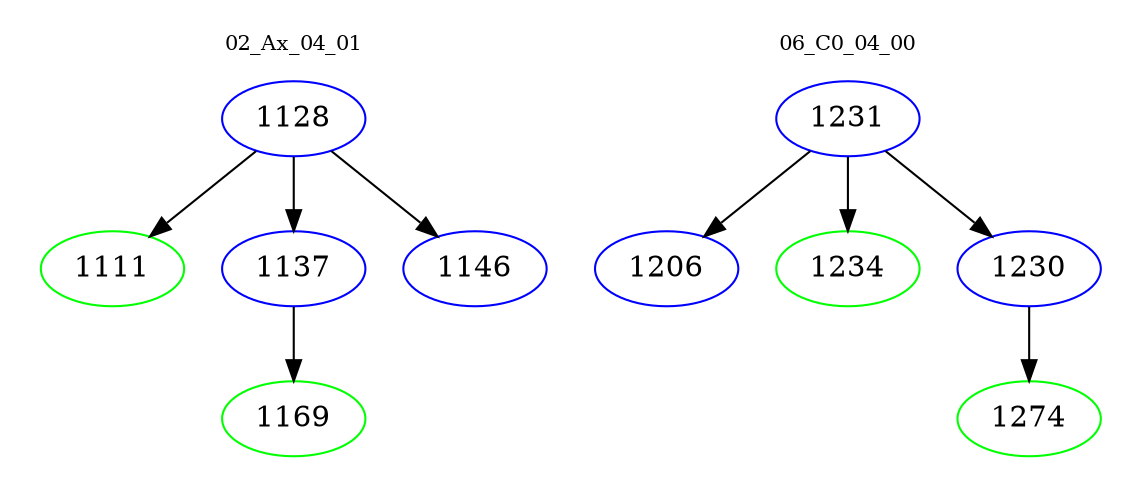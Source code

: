 digraph{
subgraph cluster_0 {
color = white
label = "02_Ax_04_01";
fontsize=10;
T0_1128 [label="1128", color="blue"]
T0_1128 -> T0_1111 [color="black"]
T0_1111 [label="1111", color="green"]
T0_1128 -> T0_1137 [color="black"]
T0_1137 [label="1137", color="blue"]
T0_1137 -> T0_1169 [color="black"]
T0_1169 [label="1169", color="green"]
T0_1128 -> T0_1146 [color="black"]
T0_1146 [label="1146", color="blue"]
}
subgraph cluster_1 {
color = white
label = "06_C0_04_00";
fontsize=10;
T1_1231 [label="1231", color="blue"]
T1_1231 -> T1_1206 [color="black"]
T1_1206 [label="1206", color="blue"]
T1_1231 -> T1_1234 [color="black"]
T1_1234 [label="1234", color="green"]
T1_1231 -> T1_1230 [color="black"]
T1_1230 [label="1230", color="blue"]
T1_1230 -> T1_1274 [color="black"]
T1_1274 [label="1274", color="green"]
}
}
